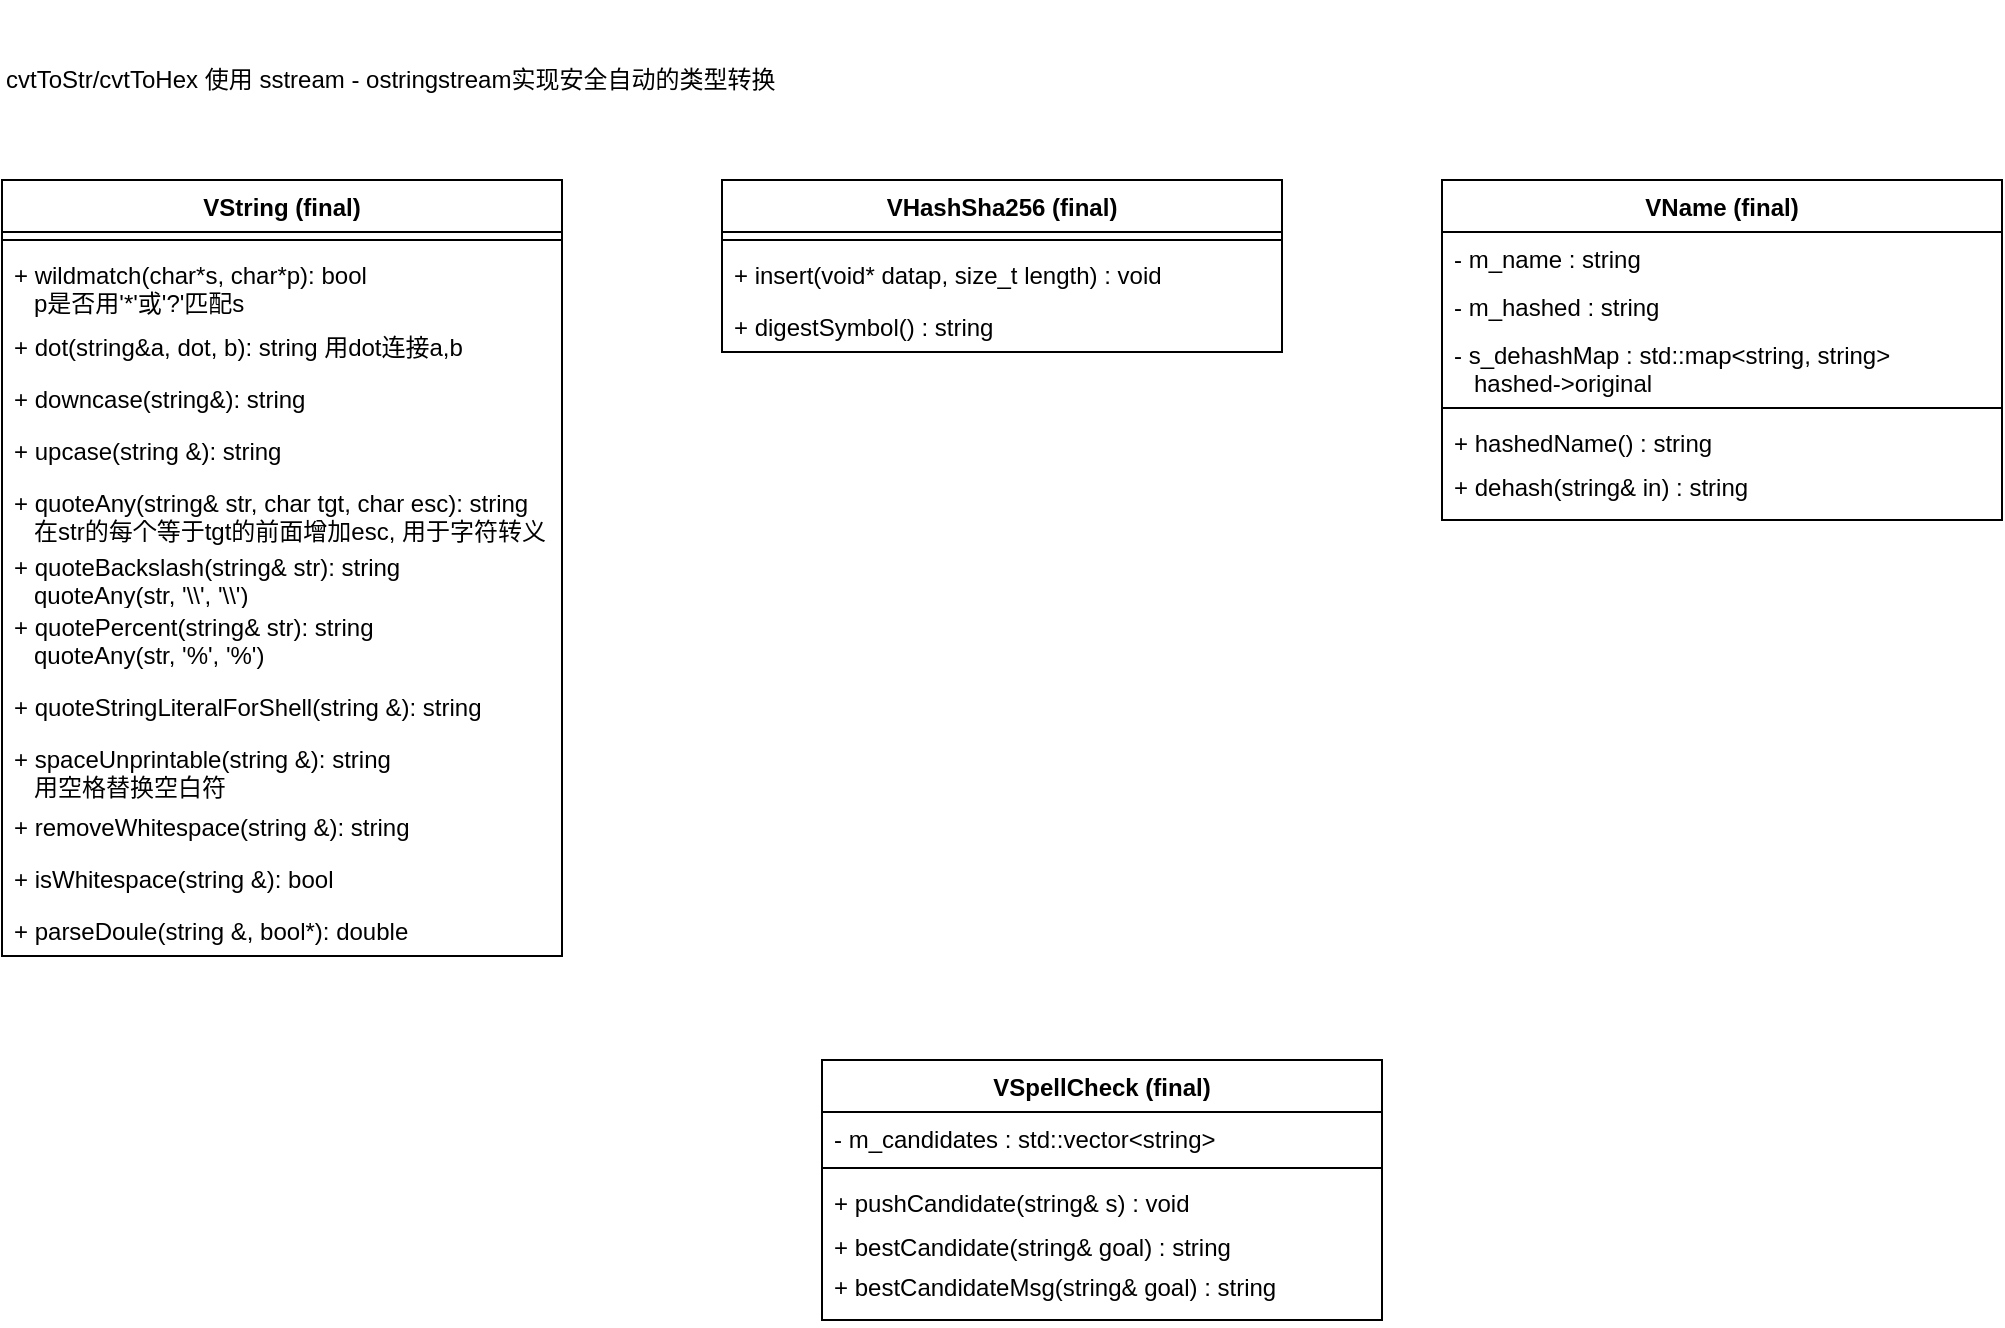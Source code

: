 <mxfile version="14.8.4" type="github">
  <diagram id="GiNqI1wSQbVntb9f-Yv_" name="第 1 页">
    <mxGraphModel dx="677" dy="363" grid="1" gridSize="10" guides="1" tooltips="1" connect="1" arrows="1" fold="1" page="1" pageScale="1" pageWidth="1169" pageHeight="827" math="0" shadow="0">
      <root>
        <mxCell id="0" />
        <mxCell id="1" parent="0" />
        <mxCell id="pEwsT94KwdNvJjBN8cpX-1" value="cvtToStr/cvtToHex 使用 sstream - ostringstream实现安全自动的类型转换" style="text;html=1;strokeColor=none;fillColor=none;align=left;verticalAlign=middle;whiteSpace=wrap;rounded=0;" vertex="1" parent="1">
          <mxGeometry x="60" y="30" width="470" height="80" as="geometry" />
        </mxCell>
        <mxCell id="pEwsT94KwdNvJjBN8cpX-2" value="VString (final)" style="swimlane;fontStyle=1;align=center;verticalAlign=top;childLayout=stackLayout;horizontal=1;startSize=26;horizontalStack=0;resizeParent=1;resizeParentMax=0;resizeLast=0;collapsible=1;marginBottom=0;" vertex="1" parent="1">
          <mxGeometry x="60" y="120" width="280" height="388" as="geometry" />
        </mxCell>
        <mxCell id="pEwsT94KwdNvJjBN8cpX-3" value="" style="line;strokeWidth=1;fillColor=none;align=left;verticalAlign=middle;spacingTop=-1;spacingLeft=3;spacingRight=3;rotatable=0;labelPosition=right;points=[];portConstraint=eastwest;" vertex="1" parent="pEwsT94KwdNvJjBN8cpX-2">
          <mxGeometry y="26" width="280" height="8" as="geometry" />
        </mxCell>
        <mxCell id="pEwsT94KwdNvJjBN8cpX-4" value="+ wildmatch(char*s, char*p): bool&#xa;   p是否用&#39;*&#39;或&#39;?&#39;匹配s" style="text;strokeColor=none;fillColor=none;align=left;verticalAlign=top;spacingLeft=4;spacingRight=4;overflow=hidden;rotatable=0;points=[[0,0.5],[1,0.5]];portConstraint=eastwest;" vertex="1" parent="pEwsT94KwdNvJjBN8cpX-2">
          <mxGeometry y="34" width="280" height="36" as="geometry" />
        </mxCell>
        <mxCell id="pEwsT94KwdNvJjBN8cpX-5" value="+ dot(string&amp;a, dot, b): string 用dot连接a,b" style="text;strokeColor=none;fillColor=none;align=left;verticalAlign=top;spacingLeft=4;spacingRight=4;overflow=hidden;rotatable=0;points=[[0,0.5],[1,0.5]];portConstraint=eastwest;" vertex="1" parent="pEwsT94KwdNvJjBN8cpX-2">
          <mxGeometry y="70" width="280" height="26" as="geometry" />
        </mxCell>
        <mxCell id="pEwsT94KwdNvJjBN8cpX-6" value="+ downcase(string&amp;): string" style="text;strokeColor=none;fillColor=none;align=left;verticalAlign=top;spacingLeft=4;spacingRight=4;overflow=hidden;rotatable=0;points=[[0,0.5],[1,0.5]];portConstraint=eastwest;" vertex="1" parent="pEwsT94KwdNvJjBN8cpX-2">
          <mxGeometry y="96" width="280" height="26" as="geometry" />
        </mxCell>
        <mxCell id="pEwsT94KwdNvJjBN8cpX-7" value="+ upcase(string &amp;): string" style="text;strokeColor=none;fillColor=none;align=left;verticalAlign=top;spacingLeft=4;spacingRight=4;overflow=hidden;rotatable=0;points=[[0,0.5],[1,0.5]];portConstraint=eastwest;" vertex="1" parent="pEwsT94KwdNvJjBN8cpX-2">
          <mxGeometry y="122" width="280" height="26" as="geometry" />
        </mxCell>
        <mxCell id="pEwsT94KwdNvJjBN8cpX-8" value="+ quoteAny(string&amp; str, char tgt, char esc): string&#xa;   在str的每个等于tgt的前面增加esc, 用于字符转义" style="text;strokeColor=none;fillColor=none;align=left;verticalAlign=top;spacingLeft=4;spacingRight=4;overflow=hidden;rotatable=0;points=[[0,0.5],[1,0.5]];portConstraint=eastwest;" vertex="1" parent="pEwsT94KwdNvJjBN8cpX-2">
          <mxGeometry y="148" width="280" height="32" as="geometry" />
        </mxCell>
        <mxCell id="pEwsT94KwdNvJjBN8cpX-9" value="+ quoteBackslash(string&amp; str): string&#xa;   quoteAny(str, &#39;\\&#39;, &#39;\\&#39;)" style="text;strokeColor=none;fillColor=none;align=left;verticalAlign=top;spacingLeft=4;spacingRight=4;overflow=hidden;rotatable=0;points=[[0,0.5],[1,0.5]];portConstraint=eastwest;" vertex="1" parent="pEwsT94KwdNvJjBN8cpX-2">
          <mxGeometry y="180" width="280" height="30" as="geometry" />
        </mxCell>
        <mxCell id="pEwsT94KwdNvJjBN8cpX-10" value="+ quotePercent(string&amp; str): string&#xa;   quoteAny(str, &#39;%&#39;, &#39;%&#39;)" style="text;strokeColor=none;fillColor=none;align=left;verticalAlign=top;spacingLeft=4;spacingRight=4;overflow=hidden;rotatable=0;points=[[0,0.5],[1,0.5]];portConstraint=eastwest;fontStyle=0" vertex="1" parent="pEwsT94KwdNvJjBN8cpX-2">
          <mxGeometry y="210" width="280" height="40" as="geometry" />
        </mxCell>
        <mxCell id="pEwsT94KwdNvJjBN8cpX-11" value="+ quoteStringLiteralForShell(string &amp;): string" style="text;strokeColor=none;fillColor=none;align=left;verticalAlign=top;spacingLeft=4;spacingRight=4;overflow=hidden;rotatable=0;points=[[0,0.5],[1,0.5]];portConstraint=eastwest;" vertex="1" parent="pEwsT94KwdNvJjBN8cpX-2">
          <mxGeometry y="250" width="280" height="26" as="geometry" />
        </mxCell>
        <mxCell id="pEwsT94KwdNvJjBN8cpX-12" value="+ spaceUnprintable(string &amp;): string&#xa;   用空格替换空白符" style="text;strokeColor=none;fillColor=none;align=left;verticalAlign=top;spacingLeft=4;spacingRight=4;overflow=hidden;rotatable=0;points=[[0,0.5],[1,0.5]];portConstraint=eastwest;" vertex="1" parent="pEwsT94KwdNvJjBN8cpX-2">
          <mxGeometry y="276" width="280" height="34" as="geometry" />
        </mxCell>
        <mxCell id="pEwsT94KwdNvJjBN8cpX-13" value="+ removeWhitespace(string &amp;): string" style="text;strokeColor=none;fillColor=none;align=left;verticalAlign=top;spacingLeft=4;spacingRight=4;overflow=hidden;rotatable=0;points=[[0,0.5],[1,0.5]];portConstraint=eastwest;" vertex="1" parent="pEwsT94KwdNvJjBN8cpX-2">
          <mxGeometry y="310" width="280" height="26" as="geometry" />
        </mxCell>
        <mxCell id="pEwsT94KwdNvJjBN8cpX-14" value="+ isWhitespace(string &amp;): bool" style="text;strokeColor=none;fillColor=none;align=left;verticalAlign=top;spacingLeft=4;spacingRight=4;overflow=hidden;rotatable=0;points=[[0,0.5],[1,0.5]];portConstraint=eastwest;" vertex="1" parent="pEwsT94KwdNvJjBN8cpX-2">
          <mxGeometry y="336" width="280" height="26" as="geometry" />
        </mxCell>
        <mxCell id="pEwsT94KwdNvJjBN8cpX-15" value="+ parseDoule(string &amp;, bool*): double" style="text;strokeColor=none;fillColor=none;align=left;verticalAlign=top;spacingLeft=4;spacingRight=4;overflow=hidden;rotatable=0;points=[[0,0.5],[1,0.5]];portConstraint=eastwest;" vertex="1" parent="pEwsT94KwdNvJjBN8cpX-2">
          <mxGeometry y="362" width="280" height="26" as="geometry" />
        </mxCell>
        <mxCell id="pEwsT94KwdNvJjBN8cpX-16" value="VHashSha256 (final)" style="swimlane;fontStyle=1;align=center;verticalAlign=top;childLayout=stackLayout;horizontal=1;startSize=26;horizontalStack=0;resizeParent=1;resizeParentMax=0;resizeLast=0;collapsible=1;marginBottom=0;" vertex="1" parent="1">
          <mxGeometry x="420" y="120" width="280" height="86" as="geometry" />
        </mxCell>
        <mxCell id="pEwsT94KwdNvJjBN8cpX-17" value="" style="line;strokeWidth=1;fillColor=none;align=left;verticalAlign=middle;spacingTop=-1;spacingLeft=3;spacingRight=3;rotatable=0;labelPosition=right;points=[];portConstraint=eastwest;" vertex="1" parent="pEwsT94KwdNvJjBN8cpX-16">
          <mxGeometry y="26" width="280" height="8" as="geometry" />
        </mxCell>
        <mxCell id="pEwsT94KwdNvJjBN8cpX-23" value="+ insert(void* datap, size_t length) : void" style="text;strokeColor=none;fillColor=none;align=left;verticalAlign=top;spacingLeft=4;spacingRight=4;overflow=hidden;rotatable=0;points=[[0,0.5],[1,0.5]];portConstraint=eastwest;" vertex="1" parent="pEwsT94KwdNvJjBN8cpX-16">
          <mxGeometry y="34" width="280" height="26" as="geometry" />
        </mxCell>
        <mxCell id="pEwsT94KwdNvJjBN8cpX-41" value="+ digestSymbol() : string" style="text;strokeColor=none;fillColor=none;align=left;verticalAlign=top;spacingLeft=4;spacingRight=4;overflow=hidden;rotatable=0;points=[[0,0.5],[1,0.5]];portConstraint=eastwest;" vertex="1" parent="pEwsT94KwdNvJjBN8cpX-16">
          <mxGeometry y="60" width="280" height="26" as="geometry" />
        </mxCell>
        <mxCell id="pEwsT94KwdNvJjBN8cpX-30" value="VName (final)" style="swimlane;fontStyle=1;align=center;verticalAlign=top;childLayout=stackLayout;horizontal=1;startSize=26;horizontalStack=0;resizeParent=1;resizeParentMax=0;resizeLast=0;collapsible=1;marginBottom=0;" vertex="1" parent="1">
          <mxGeometry x="780" y="120" width="280" height="170" as="geometry" />
        </mxCell>
        <mxCell id="pEwsT94KwdNvJjBN8cpX-33" value="- m_name : string" style="text;strokeColor=none;fillColor=none;align=left;verticalAlign=top;spacingLeft=4;spacingRight=4;overflow=hidden;rotatable=0;points=[[0,0.5],[1,0.5]];portConstraint=eastwest;" vertex="1" parent="pEwsT94KwdNvJjBN8cpX-30">
          <mxGeometry y="26" width="280" height="24" as="geometry" />
        </mxCell>
        <mxCell id="pEwsT94KwdNvJjBN8cpX-35" value="- m_hashed : string" style="text;strokeColor=none;fillColor=none;align=left;verticalAlign=top;spacingLeft=4;spacingRight=4;overflow=hidden;rotatable=0;points=[[0,0.5],[1,0.5]];portConstraint=eastwest;" vertex="1" parent="pEwsT94KwdNvJjBN8cpX-30">
          <mxGeometry y="50" width="280" height="24" as="geometry" />
        </mxCell>
        <mxCell id="pEwsT94KwdNvJjBN8cpX-34" value="- s_dehashMap : std::map&lt;string, string&gt; &#xa;   hashed-&gt;original" style="text;strokeColor=none;fillColor=none;align=left;verticalAlign=top;spacingLeft=4;spacingRight=4;overflow=hidden;rotatable=0;points=[[0,0.5],[1,0.5]];portConstraint=eastwest;" vertex="1" parent="pEwsT94KwdNvJjBN8cpX-30">
          <mxGeometry y="74" width="280" height="36" as="geometry" />
        </mxCell>
        <mxCell id="pEwsT94KwdNvJjBN8cpX-31" value="" style="line;strokeWidth=1;fillColor=none;align=left;verticalAlign=middle;spacingTop=-1;spacingLeft=3;spacingRight=3;rotatable=0;labelPosition=right;points=[];portConstraint=eastwest;" vertex="1" parent="pEwsT94KwdNvJjBN8cpX-30">
          <mxGeometry y="110" width="280" height="8" as="geometry" />
        </mxCell>
        <mxCell id="pEwsT94KwdNvJjBN8cpX-32" value="+ hashedName() : string" style="text;strokeColor=none;fillColor=none;align=left;verticalAlign=top;spacingLeft=4;spacingRight=4;overflow=hidden;rotatable=0;points=[[0,0.5],[1,0.5]];portConstraint=eastwest;" vertex="1" parent="pEwsT94KwdNvJjBN8cpX-30">
          <mxGeometry y="118" width="280" height="22" as="geometry" />
        </mxCell>
        <mxCell id="pEwsT94KwdNvJjBN8cpX-36" value="+ dehash(string&amp; in) : string" style="text;strokeColor=none;fillColor=none;align=left;verticalAlign=top;spacingLeft=4;spacingRight=4;overflow=hidden;rotatable=0;points=[[0,0.5],[1,0.5]];portConstraint=eastwest;" vertex="1" parent="pEwsT94KwdNvJjBN8cpX-30">
          <mxGeometry y="140" width="280" height="30" as="geometry" />
        </mxCell>
        <mxCell id="pEwsT94KwdNvJjBN8cpX-37" value="VSpellCheck (final)" style="swimlane;fontStyle=1;align=center;verticalAlign=top;childLayout=stackLayout;horizontal=1;startSize=26;horizontalStack=0;resizeParent=1;resizeParentMax=0;resizeLast=0;collapsible=1;marginBottom=0;" vertex="1" parent="1">
          <mxGeometry x="470" y="560" width="280" height="130" as="geometry" />
        </mxCell>
        <mxCell id="pEwsT94KwdNvJjBN8cpX-42" value="- m_candidates : std::vector&lt;string&gt;" style="text;strokeColor=none;fillColor=none;align=left;verticalAlign=top;spacingLeft=4;spacingRight=4;overflow=hidden;rotatable=0;points=[[0,0.5],[1,0.5]];portConstraint=eastwest;" vertex="1" parent="pEwsT94KwdNvJjBN8cpX-37">
          <mxGeometry y="26" width="280" height="24" as="geometry" />
        </mxCell>
        <mxCell id="pEwsT94KwdNvJjBN8cpX-38" value="" style="line;strokeWidth=1;fillColor=none;align=left;verticalAlign=middle;spacingTop=-1;spacingLeft=3;spacingRight=3;rotatable=0;labelPosition=right;points=[];portConstraint=eastwest;" vertex="1" parent="pEwsT94KwdNvJjBN8cpX-37">
          <mxGeometry y="50" width="280" height="8" as="geometry" />
        </mxCell>
        <mxCell id="pEwsT94KwdNvJjBN8cpX-39" value="+ pushCandidate(string&amp; s) : void" style="text;strokeColor=none;fillColor=none;align=left;verticalAlign=top;spacingLeft=4;spacingRight=4;overflow=hidden;rotatable=0;points=[[0,0.5],[1,0.5]];portConstraint=eastwest;" vertex="1" parent="pEwsT94KwdNvJjBN8cpX-37">
          <mxGeometry y="58" width="280" height="22" as="geometry" />
        </mxCell>
        <mxCell id="pEwsT94KwdNvJjBN8cpX-43" value="+ bestCandidate(string&amp; goal) : string" style="text;strokeColor=none;fillColor=none;align=left;verticalAlign=top;spacingLeft=4;spacingRight=4;overflow=hidden;rotatable=0;points=[[0,0.5],[1,0.5]];portConstraint=eastwest;" vertex="1" parent="pEwsT94KwdNvJjBN8cpX-37">
          <mxGeometry y="80" width="280" height="20" as="geometry" />
        </mxCell>
        <mxCell id="pEwsT94KwdNvJjBN8cpX-44" value="+ bestCandidateMsg(string&amp; goal) : string" style="text;strokeColor=none;fillColor=none;align=left;verticalAlign=top;spacingLeft=4;spacingRight=4;overflow=hidden;rotatable=0;points=[[0,0.5],[1,0.5]];portConstraint=eastwest;" vertex="1" parent="pEwsT94KwdNvJjBN8cpX-37">
          <mxGeometry y="100" width="280" height="30" as="geometry" />
        </mxCell>
      </root>
    </mxGraphModel>
  </diagram>
</mxfile>
